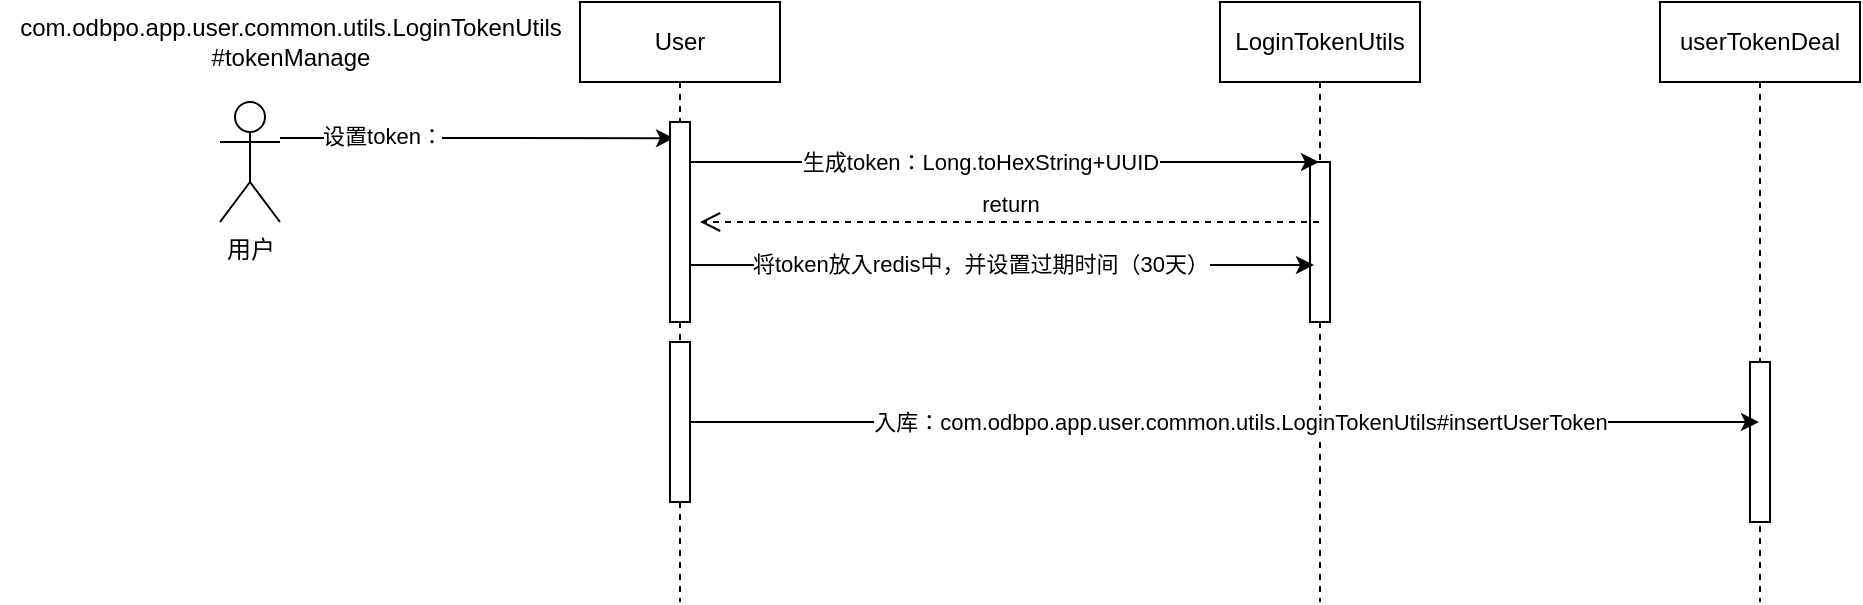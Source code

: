 <mxfile version="20.8.20" type="github">
  <diagram name="第 1 页" id="MfYBzol-L6_5eNAO_k18">
    <mxGraphModel dx="2233" dy="672" grid="1" gridSize="10" guides="1" tooltips="1" connect="1" arrows="1" fold="1" page="1" pageScale="1" pageWidth="827" pageHeight="1169" math="0" shadow="0">
      <root>
        <mxCell id="0" />
        <mxCell id="1" parent="0" />
        <mxCell id="ddBu4VNajxaoY0yBKmz5-3" style="edgeStyle=orthogonalEdgeStyle;rounded=0;orthogonalLoop=1;jettySize=auto;html=1;entryX=0.47;entryY=0.227;entryDx=0;entryDy=0;entryPerimeter=0;" edge="1" parent="1" source="ddBu4VNajxaoY0yBKmz5-1" target="ddBu4VNajxaoY0yBKmz5-2">
          <mxGeometry relative="1" as="geometry">
            <Array as="points">
              <mxPoint x="180" y="178" />
              <mxPoint x="180" y="178" />
            </Array>
          </mxGeometry>
        </mxCell>
        <mxCell id="ddBu4VNajxaoY0yBKmz5-4" value="设置token：" style="edgeLabel;html=1;align=center;verticalAlign=middle;resizable=0;points=[];" vertex="1" connectable="0" parent="ddBu4VNajxaoY0yBKmz5-3">
          <mxGeometry x="-0.483" y="1" relative="1" as="geometry">
            <mxPoint as="offset" />
          </mxGeometry>
        </mxCell>
        <mxCell id="ddBu4VNajxaoY0yBKmz5-1" value="用户" style="shape=umlActor;verticalLabelPosition=bottom;verticalAlign=top;html=1;outlineConnect=0;" vertex="1" parent="1">
          <mxGeometry x="60" y="160" width="30" height="60" as="geometry" />
        </mxCell>
        <mxCell id="ddBu4VNajxaoY0yBKmz5-2" value="User" style="shape=umlLifeline;perimeter=lifelinePerimeter;whiteSpace=wrap;html=1;container=0;dropTarget=0;collapsible=0;recursiveResize=0;outlineConnect=0;portConstraint=eastwest;newEdgeStyle={&quot;edgeStyle&quot;:&quot;elbowEdgeStyle&quot;,&quot;elbow&quot;:&quot;vertical&quot;,&quot;curved&quot;:0,&quot;rounded&quot;:0};" vertex="1" parent="1">
          <mxGeometry x="240" y="110" width="100" height="300" as="geometry" />
        </mxCell>
        <mxCell id="ddBu4VNajxaoY0yBKmz5-7" value="" style="html=1;points=[];perimeter=orthogonalPerimeter;outlineConnect=0;targetShapes=umlLifeline;portConstraint=eastwest;newEdgeStyle={&quot;edgeStyle&quot;:&quot;elbowEdgeStyle&quot;,&quot;elbow&quot;:&quot;vertical&quot;,&quot;curved&quot;:0,&quot;rounded&quot;:0};" vertex="1" parent="ddBu4VNajxaoY0yBKmz5-2">
          <mxGeometry x="45" y="60" width="10" height="100" as="geometry" />
        </mxCell>
        <mxCell id="ddBu4VNajxaoY0yBKmz5-18" value="" style="html=1;points=[];perimeter=orthogonalPerimeter;outlineConnect=0;targetShapes=umlLifeline;portConstraint=eastwest;newEdgeStyle={&quot;edgeStyle&quot;:&quot;elbowEdgeStyle&quot;,&quot;elbow&quot;:&quot;vertical&quot;,&quot;curved&quot;:0,&quot;rounded&quot;:0};" vertex="1" parent="ddBu4VNajxaoY0yBKmz5-2">
          <mxGeometry x="45" y="170" width="10" height="80" as="geometry" />
        </mxCell>
        <mxCell id="ddBu4VNajxaoY0yBKmz5-5" value="com.odbpo.app.user.common.utils.LoginTokenUtils&lt;br&gt;#tokenManage" style="text;html=1;align=center;verticalAlign=middle;resizable=0;points=[];autosize=1;strokeColor=none;fillColor=none;" vertex="1" parent="1">
          <mxGeometry x="-50" y="110" width="290" height="40" as="geometry" />
        </mxCell>
        <mxCell id="ddBu4VNajxaoY0yBKmz5-6" value="LoginTokenUtils" style="shape=umlLifeline;perimeter=lifelinePerimeter;whiteSpace=wrap;html=1;container=0;dropTarget=0;collapsible=0;recursiveResize=0;outlineConnect=0;portConstraint=eastwest;newEdgeStyle={&quot;edgeStyle&quot;:&quot;elbowEdgeStyle&quot;,&quot;elbow&quot;:&quot;vertical&quot;,&quot;curved&quot;:0,&quot;rounded&quot;:0};" vertex="1" parent="1">
          <mxGeometry x="560" y="110" width="100" height="300" as="geometry" />
        </mxCell>
        <mxCell id="ddBu4VNajxaoY0yBKmz5-8" value="" style="html=1;points=[];perimeter=orthogonalPerimeter;outlineConnect=0;targetShapes=umlLifeline;portConstraint=eastwest;newEdgeStyle={&quot;edgeStyle&quot;:&quot;elbowEdgeStyle&quot;,&quot;elbow&quot;:&quot;vertical&quot;,&quot;curved&quot;:0,&quot;rounded&quot;:0};" vertex="1" parent="ddBu4VNajxaoY0yBKmz5-6">
          <mxGeometry x="45" y="80" width="10" height="80" as="geometry" />
        </mxCell>
        <mxCell id="ddBu4VNajxaoY0yBKmz5-9" style="edgeStyle=elbowEdgeStyle;rounded=0;orthogonalLoop=1;jettySize=auto;html=1;elbow=horizontal;curved=0;" edge="1" parent="1" source="ddBu4VNajxaoY0yBKmz5-7" target="ddBu4VNajxaoY0yBKmz5-6">
          <mxGeometry relative="1" as="geometry">
            <Array as="points">
              <mxPoint x="370" y="190" />
            </Array>
          </mxGeometry>
        </mxCell>
        <mxCell id="ddBu4VNajxaoY0yBKmz5-13" value="生成token：Long.toHexString+UUID" style="edgeLabel;html=1;align=center;verticalAlign=middle;resizable=0;points=[];" vertex="1" connectable="0" parent="ddBu4VNajxaoY0yBKmz5-9">
          <mxGeometry x="-0.447" y="-1" relative="1" as="geometry">
            <mxPoint x="58" y="-1" as="offset" />
          </mxGeometry>
        </mxCell>
        <mxCell id="ddBu4VNajxaoY0yBKmz5-12" style="edgeStyle=elbowEdgeStyle;rounded=0;orthogonalLoop=1;jettySize=auto;html=1;elbow=vertical;curved=0;entryX=0.2;entryY=0.644;entryDx=0;entryDy=0;entryPerimeter=0;" edge="1" parent="1" source="ddBu4VNajxaoY0yBKmz5-7" target="ddBu4VNajxaoY0yBKmz5-8">
          <mxGeometry relative="1" as="geometry" />
        </mxCell>
        <UserObject label="将token放入redis中，并设置过期时间（30天）" tooltip="stringCache.put(keyPre + token, JSONObject.toJSONString(userBizInfoEntity),&#xa;                MemberConstants.OAUTH_EXPIRED_TIME_MONTH);" id="ddBu4VNajxaoY0yBKmz5-14">
          <mxCell style="edgeLabel;html=1;align=center;verticalAlign=middle;resizable=0;points=[];" vertex="1" connectable="0" parent="ddBu4VNajxaoY0yBKmz5-12">
            <mxGeometry x="-0.59" y="2" relative="1" as="geometry">
              <mxPoint x="81" y="1" as="offset" />
            </mxGeometry>
          </mxCell>
        </UserObject>
        <mxCell id="ddBu4VNajxaoY0yBKmz5-15" value="return" style="html=1;verticalAlign=bottom;endArrow=open;dashed=1;endSize=8;edgeStyle=elbowEdgeStyle;elbow=vertical;curved=0;rounded=0;" edge="1" parent="1" source="ddBu4VNajxaoY0yBKmz5-6">
          <mxGeometry relative="1" as="geometry">
            <mxPoint x="380" y="210" as="sourcePoint" />
            <mxPoint x="300" y="220" as="targetPoint" />
          </mxGeometry>
        </mxCell>
        <mxCell id="ddBu4VNajxaoY0yBKmz5-16" value="userTokenDeal" style="shape=umlLifeline;perimeter=lifelinePerimeter;whiteSpace=wrap;html=1;container=0;dropTarget=0;collapsible=0;recursiveResize=0;outlineConnect=0;portConstraint=eastwest;newEdgeStyle={&quot;edgeStyle&quot;:&quot;elbowEdgeStyle&quot;,&quot;elbow&quot;:&quot;vertical&quot;,&quot;curved&quot;:0,&quot;rounded&quot;:0};" vertex="1" parent="1">
          <mxGeometry x="780" y="110" width="100" height="300" as="geometry" />
        </mxCell>
        <mxCell id="ddBu4VNajxaoY0yBKmz5-17" value="" style="html=1;points=[];perimeter=orthogonalPerimeter;outlineConnect=0;targetShapes=umlLifeline;portConstraint=eastwest;newEdgeStyle={&quot;edgeStyle&quot;:&quot;elbowEdgeStyle&quot;,&quot;elbow&quot;:&quot;vertical&quot;,&quot;curved&quot;:0,&quot;rounded&quot;:0};" vertex="1" parent="ddBu4VNajxaoY0yBKmz5-16">
          <mxGeometry x="45" y="180" width="10" height="80" as="geometry" />
        </mxCell>
        <mxCell id="ddBu4VNajxaoY0yBKmz5-19" style="edgeStyle=elbowEdgeStyle;rounded=0;orthogonalLoop=1;jettySize=auto;html=1;elbow=vertical;curved=0;" edge="1" parent="1" source="ddBu4VNajxaoY0yBKmz5-18" target="ddBu4VNajxaoY0yBKmz5-16">
          <mxGeometry relative="1" as="geometry" />
        </mxCell>
        <mxCell id="ddBu4VNajxaoY0yBKmz5-20" value="入库：com.odbpo.app.user.common.utils.LoginTokenUtils#insertUserToken" style="edgeLabel;html=1;align=center;verticalAlign=middle;resizable=0;points=[];" vertex="1" connectable="0" parent="ddBu4VNajxaoY0yBKmz5-19">
          <mxGeometry x="-0.487" relative="1" as="geometry">
            <mxPoint x="138" as="offset" />
          </mxGeometry>
        </mxCell>
      </root>
    </mxGraphModel>
  </diagram>
</mxfile>
